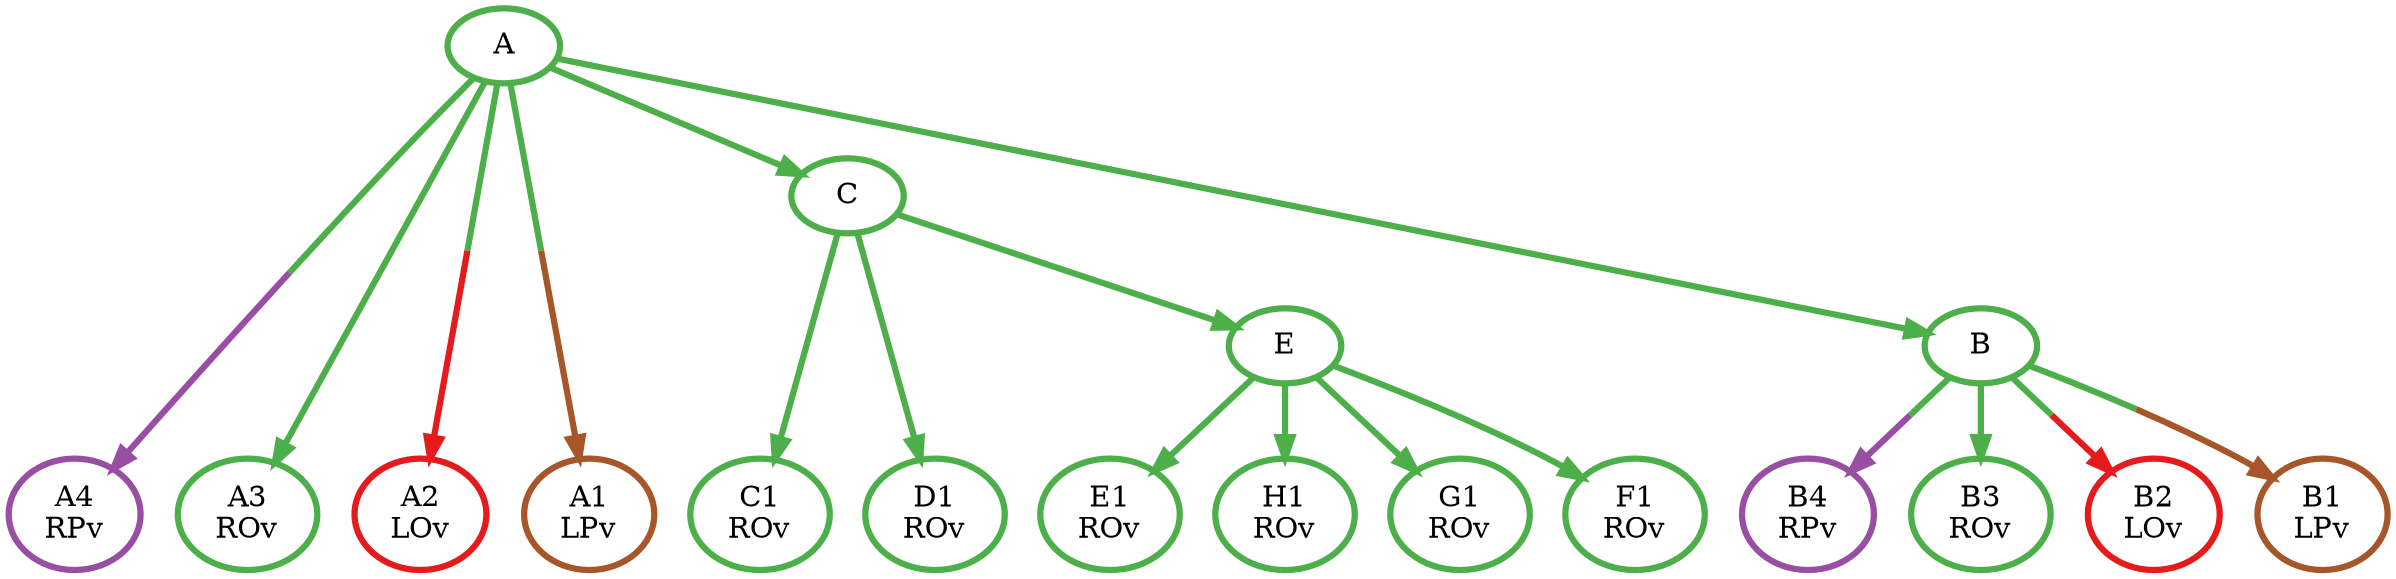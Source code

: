 digraph T {
	{
		rank=same
		17 [penwidth=3,colorscheme=set19,color=3,label="E1\nROv"]
		16 [penwidth=3,colorscheme=set19,color=3,label="C1\nROv"]
		15 [penwidth=3,colorscheme=set19,color=4,label="B4\nRPv"]
		14 [penwidth=3,colorscheme=set19,color=3,label="B3\nROv"]
		13 [penwidth=3,colorscheme=set19,color=1,label="B2\nLOv"]
		12 [penwidth=3,colorscheme=set19,color=7,label="B1\nLPv"]
		11 [penwidth=3,colorscheme=set19,color=4,label="A4\nRPv"]
		10 [penwidth=3,colorscheme=set19,color=3,label="A3\nROv"]
		9 [penwidth=3,colorscheme=set19,color=1,label="A2\nLOv"]
		8 [penwidth=3,colorscheme=set19,color=7,label="A1\nLPv"]
		7 [penwidth=3,colorscheme=set19,color=3,label="H1\nROv"]
		6 [penwidth=3,colorscheme=set19,color=3,label="G1\nROv"]
		5 [penwidth=3,colorscheme=set19,color=3,label="F1\nROv"]
		3 [penwidth=3,colorscheme=set19,color=3,label="D1\nROv"]
	}
	4 [penwidth=3,colorscheme=set19,color=3,label="E"]
	2 [penwidth=3,colorscheme=set19,color=3,label="C"]
	1 [penwidth=3,colorscheme=set19,color=3,label="B"]
	0 [penwidth=3,colorscheme=set19,color=3,label="A"]
	4 -> 17 [penwidth=3,colorscheme=set19,color=3]
	4 -> 7 [penwidth=3,colorscheme=set19,color=3]
	4 -> 6 [penwidth=3,colorscheme=set19,color=3]
	4 -> 5 [penwidth=3,colorscheme=set19,color=3]
	2 -> 16 [penwidth=3,colorscheme=set19,color=3]
	2 -> 4 [penwidth=3,colorscheme=set19,color=3]
	2 -> 3 [penwidth=3,colorscheme=set19,color=3]
	1 -> 15 [penwidth=3,colorscheme=set19,color="3;0.5:4"]
	1 -> 14 [penwidth=3,colorscheme=set19,color=3]
	1 -> 13 [penwidth=3,colorscheme=set19,color="3;0.5:1"]
	1 -> 12 [penwidth=3,colorscheme=set19,color="3;0.5:7"]
	0 -> 11 [penwidth=3,colorscheme=set19,color="3;0.5:4"]
	0 -> 10 [penwidth=3,colorscheme=set19,color=3]
	0 -> 9 [penwidth=3,colorscheme=set19,color="3;0.5:1"]
	0 -> 8 [penwidth=3,colorscheme=set19,color="3;0.5:7"]
	0 -> 2 [penwidth=3,colorscheme=set19,color=3]
	0 -> 1 [penwidth=3,colorscheme=set19,color=3]
}
